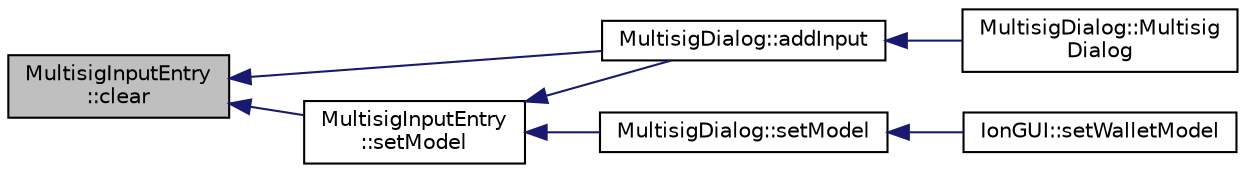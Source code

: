 digraph "MultisigInputEntry::clear"
{
  edge [fontname="Helvetica",fontsize="10",labelfontname="Helvetica",labelfontsize="10"];
  node [fontname="Helvetica",fontsize="10",shape=record];
  rankdir="LR";
  Node5 [label="MultisigInputEntry\l::clear",height=0.2,width=0.4,color="black", fillcolor="grey75", style="filled", fontcolor="black"];
  Node5 -> Node6 [dir="back",color="midnightblue",fontsize="10",style="solid",fontname="Helvetica"];
  Node6 [label="MultisigDialog::addInput",height=0.2,width=0.4,color="black", fillcolor="white", style="filled",URL="$class_multisig_dialog.html#a52e84a493f932da1e9e40b4c90d4e35a"];
  Node6 -> Node7 [dir="back",color="midnightblue",fontsize="10",style="solid",fontname="Helvetica"];
  Node7 [label="MultisigDialog::Multisig\lDialog",height=0.2,width=0.4,color="black", fillcolor="white", style="filled",URL="$class_multisig_dialog.html#af8ff2a9f6dc05a9468d955cb428c6474"];
  Node5 -> Node8 [dir="back",color="midnightblue",fontsize="10",style="solid",fontname="Helvetica"];
  Node8 [label="MultisigInputEntry\l::setModel",height=0.2,width=0.4,color="black", fillcolor="white", style="filled",URL="$class_multisig_input_entry.html#a2a75533b3c1f80ccde79ea5c31d806a8"];
  Node8 -> Node9 [dir="back",color="midnightblue",fontsize="10",style="solid",fontname="Helvetica"];
  Node9 [label="MultisigDialog::setModel",height=0.2,width=0.4,color="black", fillcolor="white", style="filled",URL="$class_multisig_dialog.html#ae2709a2ffd629acafa4c90811402c64a"];
  Node9 -> Node10 [dir="back",color="midnightblue",fontsize="10",style="solid",fontname="Helvetica"];
  Node10 [label="IonGUI::setWalletModel",height=0.2,width=0.4,color="black", fillcolor="white", style="filled",URL="$class_ion_g_u_i.html#a37f87db65498b036d387c705a749c45d",tooltip="Set the wallet model. "];
  Node8 -> Node6 [dir="back",color="midnightblue",fontsize="10",style="solid",fontname="Helvetica"];
}

